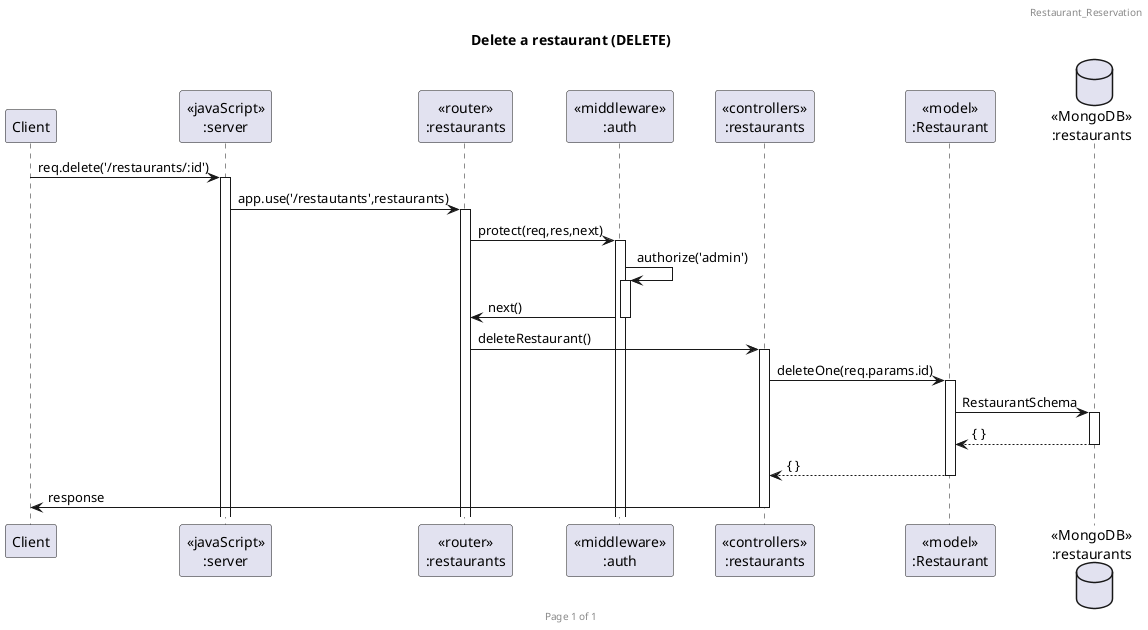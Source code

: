 @startuml Restaurant (DELETE)

header Restaurant_Reservation
footer Page %page% of %lastpage%
title "Delete a restaurant (DELETE)"

participant "Client" as client
participant "<<javaScript>>\n:server" as server
participant "<<router>>\n:restaurants" as routerRestaurants
participant "<<middleware>>\n:auth" as middlewareAuth
participant "<<controllers>>\n:restaurants" as controllersRestaurants
participant "<<model>>\n:Restaurant" as modelRestaurant
database "<<MongoDB>>\n:restaurants" as RestaurantsDatabase

client->server ++:req.delete('/restaurants/:id')
server->routerRestaurants ++:app.use('/restautants',restaurants)
routerRestaurants -> middlewareAuth ++:protect(req,res,next)
middlewareAuth -> middlewareAuth ++:authorize('admin')
middlewareAuth -> routerRestaurants --: next()
routerRestaurants -> controllersRestaurants ++:deleteRestaurant()
controllersRestaurants->modelRestaurant ++:deleteOne(req.params.id)
modelRestaurant ->RestaurantsDatabase ++: RestaurantSchema
RestaurantsDatabase --> modelRestaurant --: { }
modelRestaurant-->controllersRestaurants --:{ }
controllersRestaurants->client --:response

@enduml
